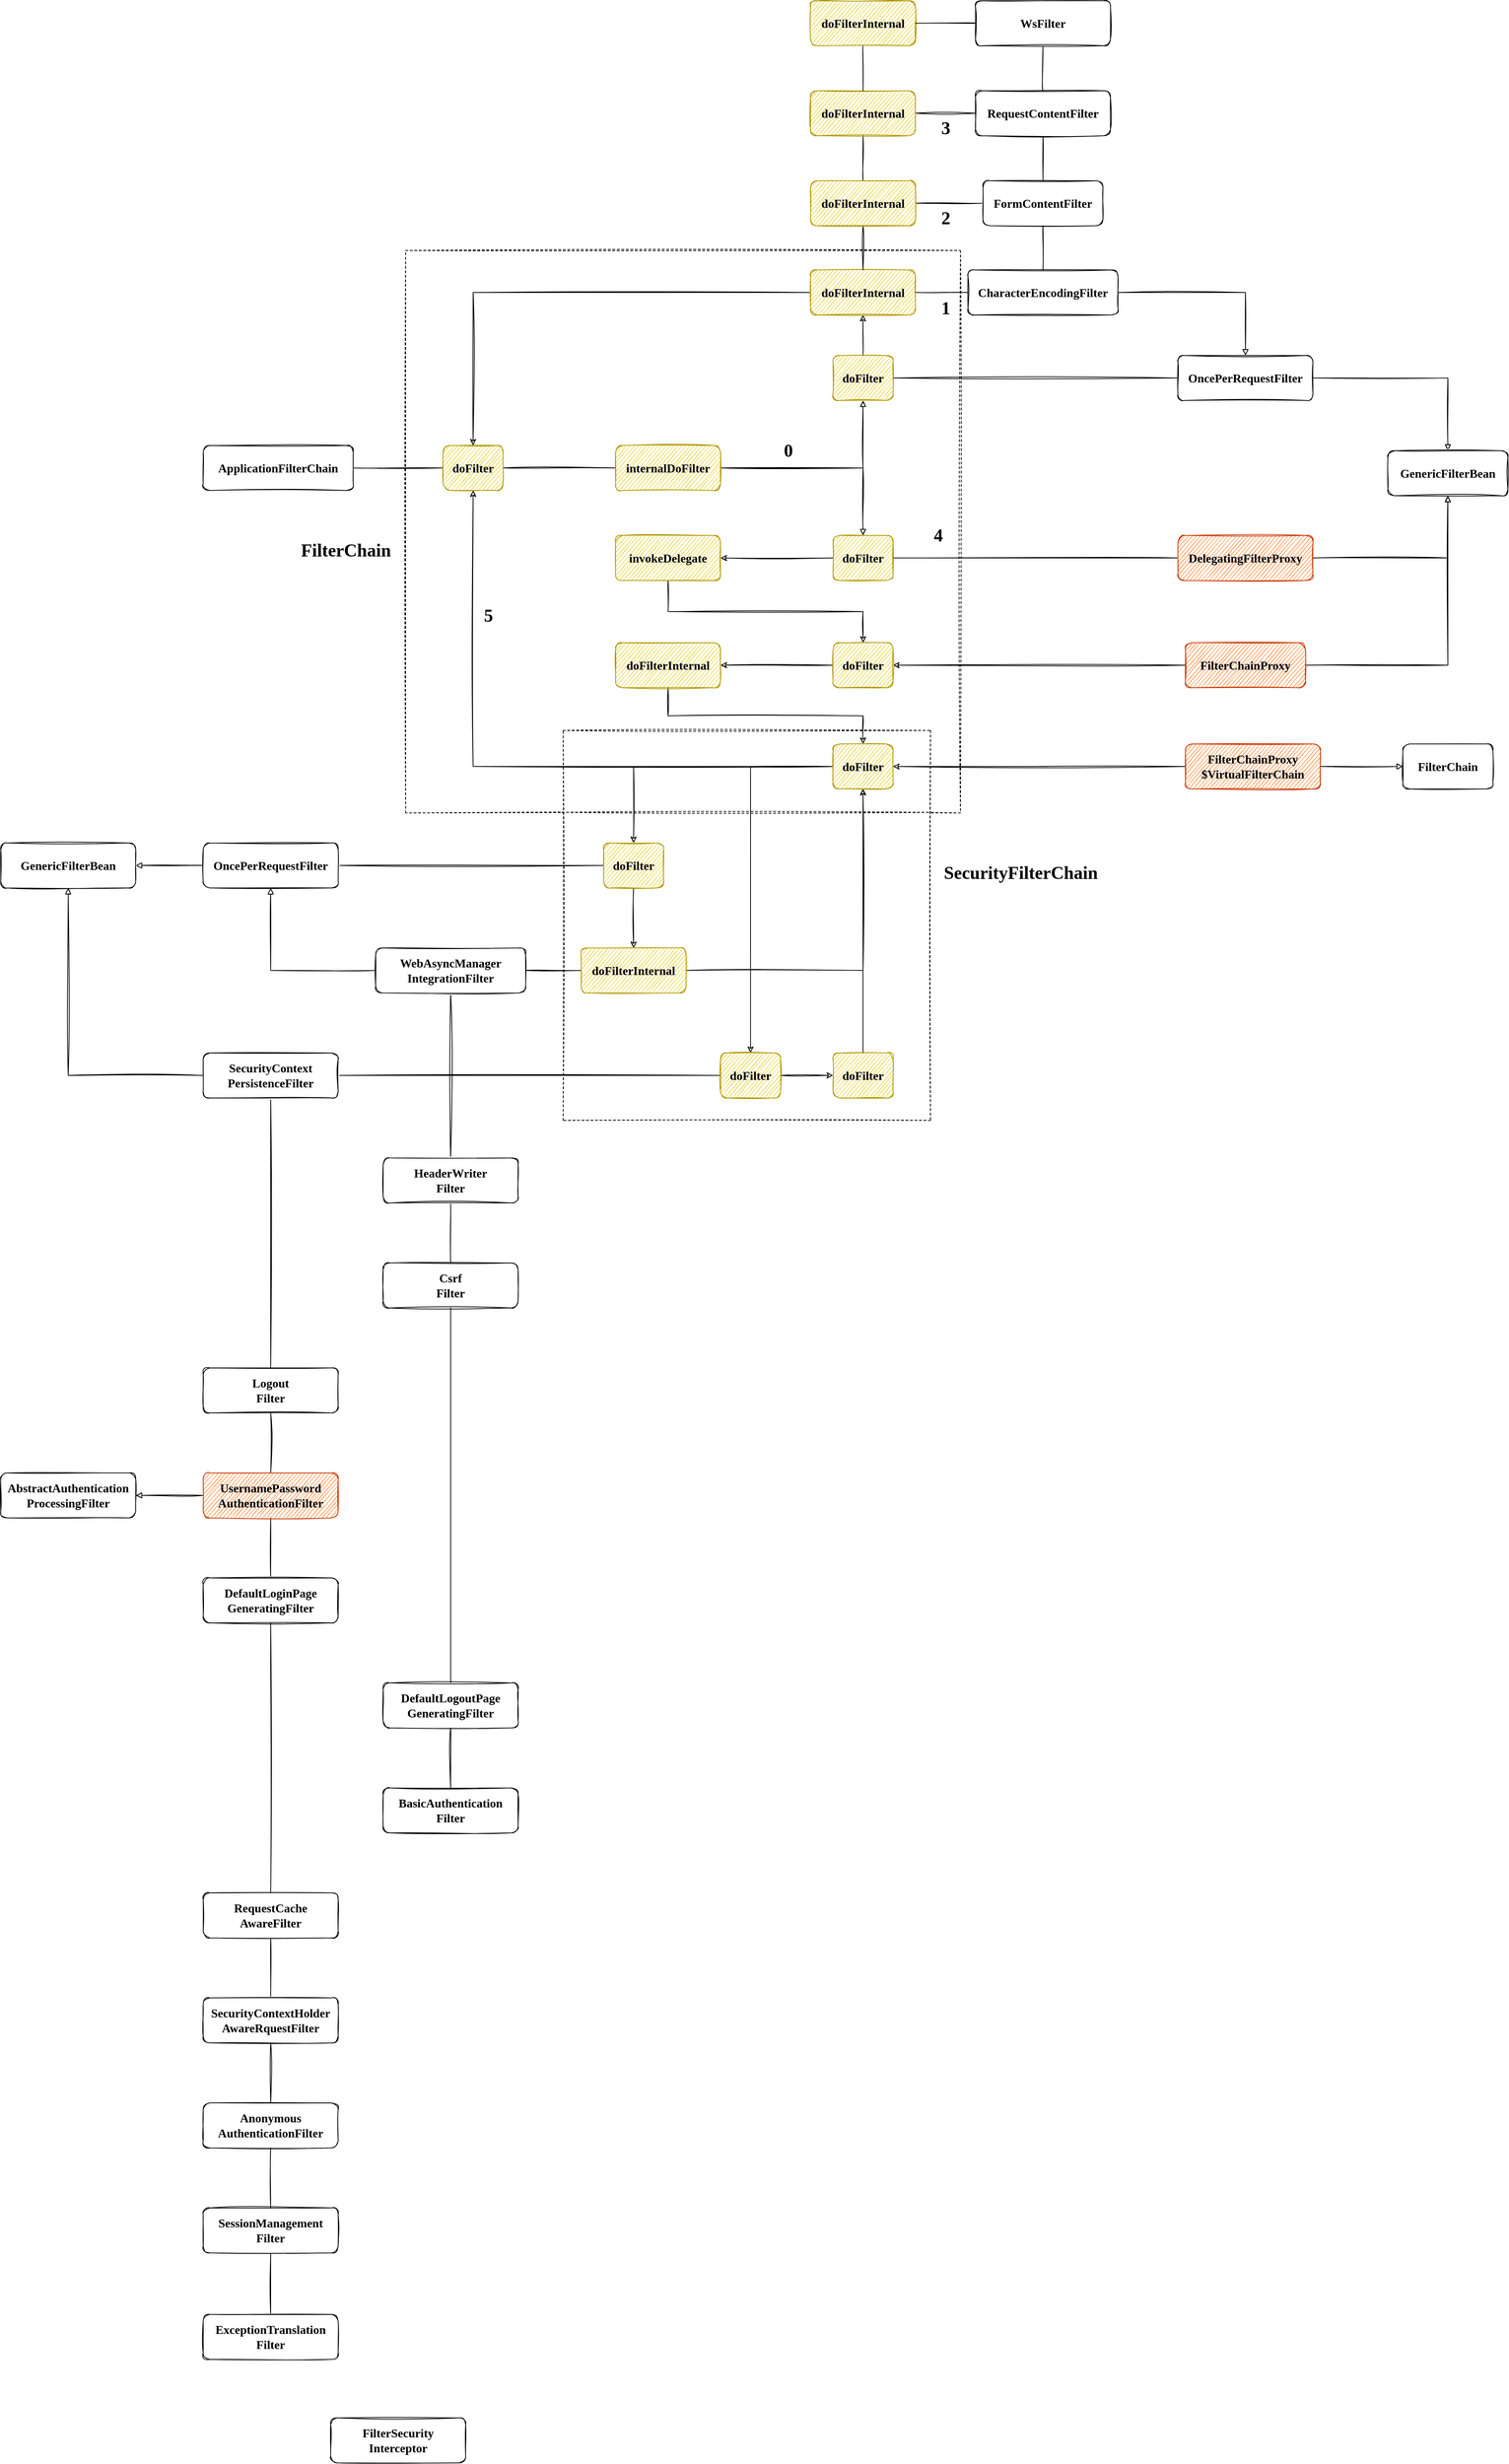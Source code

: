 <mxfile version="18.0.6" type="device"><diagram id="U1z3ZEMf98xYOZEzcV27" name="第 1 页"><mxGraphModel dx="1685" dy="434" grid="1" gridSize="10" guides="1" tooltips="1" connect="1" arrows="1" fold="1" page="1" pageScale="1" pageWidth="827" pageHeight="1169" math="0" shadow="0"><root><mxCell id="0"/><mxCell id="1" parent="0"/><mxCell id="iJ9RV3U83C4mX7ydVhSz-342" value="" style="group" parent="1" vertex="1" connectable="0"><mxGeometry x="100" y="393" width="740" height="1160" as="geometry"/></mxCell><mxCell id="iJ9RV3U83C4mX7ydVhSz-338" value="" style="rounded=0;whiteSpace=wrap;html=1;sketch=1;fontFamily=Comic Sans MS;fontSize=16;strokeColor=#000000;dashed=1;" parent="iJ9RV3U83C4mX7ydVhSz-342" vertex="1"><mxGeometry width="740" height="750" as="geometry"/></mxCell><mxCell id="iJ9RV3U83C4mX7ydVhSz-339" value="" style="rounded=0;whiteSpace=wrap;html=1;dashed=1;sketch=1;fontFamily=Comic Sans MS;fontSize=16;strokeColor=#000000;" parent="iJ9RV3U83C4mX7ydVhSz-342" vertex="1"><mxGeometry x="210" y="640" width="490" height="520" as="geometry"/></mxCell><mxCell id="iJ9RV3U83C4mX7ydVhSz-341" value="" style="endArrow=none;dashed=1;html=1;rounded=0;sketch=1;fontFamily=Comic Sans MS;fontSize=16;strokeColor=#000000;entryX=1.004;entryY=0.21;entryDx=0;entryDy=0;entryPerimeter=0;exitX=-0.003;exitY=0.21;exitDx=0;exitDy=0;exitPerimeter=0;" parent="iJ9RV3U83C4mX7ydVhSz-342" source="iJ9RV3U83C4mX7ydVhSz-339" target="iJ9RV3U83C4mX7ydVhSz-339" edge="1"><mxGeometry width="50" height="50" relative="1" as="geometry"><mxPoint x="240" y="767" as="sourcePoint"/><mxPoint x="290" y="717" as="targetPoint"/></mxGeometry></mxCell><mxCell id="iJ9RV3U83C4mX7ydVhSz-331" value="1" style="text;strokeColor=none;fillColor=none;html=1;fontSize=24;fontStyle=1;verticalAlign=middle;align=center;sketch=1;fontFamily=Comic Sans MS;" parent="iJ9RV3U83C4mX7ydVhSz-342" vertex="1"><mxGeometry x="700" y="57" width="40" height="40" as="geometry"/></mxCell><mxCell id="iJ9RV3U83C4mX7ydVhSz-336" value="0" style="text;strokeColor=none;fillColor=none;html=1;fontSize=24;fontStyle=1;verticalAlign=middle;align=center;sketch=1;fontFamily=Comic Sans MS;" parent="iJ9RV3U83C4mX7ydVhSz-342" vertex="1"><mxGeometry x="490" y="247" width="40" height="40" as="geometry"/></mxCell><mxCell id="iJ9RV3U83C4mX7ydVhSz-337" value="5" style="text;strokeColor=none;fillColor=none;html=1;fontSize=24;fontStyle=1;verticalAlign=middle;align=center;sketch=1;fontFamily=Comic Sans MS;" parent="iJ9RV3U83C4mX7ydVhSz-342" vertex="1"><mxGeometry x="90" y="467" width="40" height="40" as="geometry"/></mxCell><mxCell id="iJ9RV3U83C4mX7ydVhSz-218" style="edgeStyle=orthogonalEdgeStyle;rounded=0;sketch=1;orthogonalLoop=1;jettySize=auto;html=1;exitX=1;exitY=0.5;exitDx=0;exitDy=0;entryX=0;entryY=0.5;entryDx=0;entryDy=0;fontFamily=Comic Sans MS;fontSize=16;endArrow=none;endFill=0;strokeColor=#000000;" parent="1" source="iJ9RV3U83C4mX7ydVhSz-77" target="iJ9RV3U83C4mX7ydVhSz-79" edge="1"><mxGeometry relative="1" as="geometry"/></mxCell><mxCell id="iJ9RV3U83C4mX7ydVhSz-77" value="&lt;font style=&quot;font-size: 16px;&quot;&gt;ApplicationFilterChain&lt;/font&gt;" style="rounded=1;whiteSpace=wrap;html=1;sketch=1;fontStyle=1;fontFamily=Comic Sans MS;" parent="1" vertex="1"><mxGeometry x="-170" y="653" width="200" height="60" as="geometry"/></mxCell><mxCell id="iJ9RV3U83C4mX7ydVhSz-217" style="edgeStyle=orthogonalEdgeStyle;rounded=0;sketch=1;orthogonalLoop=1;jettySize=auto;html=1;exitX=1;exitY=0.5;exitDx=0;exitDy=0;entryX=0;entryY=0.5;entryDx=0;entryDy=0;fontFamily=Comic Sans MS;fontSize=16;endArrow=none;endFill=0;strokeColor=#000000;" parent="1" source="iJ9RV3U83C4mX7ydVhSz-79" target="iJ9RV3U83C4mX7ydVhSz-81" edge="1"><mxGeometry relative="1" as="geometry"/></mxCell><mxCell id="iJ9RV3U83C4mX7ydVhSz-79" value="doFilter" style="whiteSpace=wrap;html=1;rounded=1;sketch=1;fontStyle=1;fontSize=16;fillColor=#e3c800;strokeColor=#B09500;fontColor=#000000;fontFamily=Comic Sans MS;" parent="1" vertex="1"><mxGeometry x="150" y="653" width="80" height="60" as="geometry"/></mxCell><mxCell id="iJ9RV3U83C4mX7ydVhSz-180" style="edgeStyle=orthogonalEdgeStyle;rounded=0;sketch=1;orthogonalLoop=1;jettySize=auto;html=1;exitX=1;exitY=0.5;exitDx=0;exitDy=0;entryX=0.5;entryY=1;entryDx=0;entryDy=0;fontFamily=Comic Sans MS;fontSize=16;endArrow=block;endFill=0;strokeColor=#000000;" parent="1" source="iJ9RV3U83C4mX7ydVhSz-81" target="iJ9RV3U83C4mX7ydVhSz-85" edge="1"><mxGeometry relative="1" as="geometry"/></mxCell><mxCell id="iJ9RV3U83C4mX7ydVhSz-184" style="edgeStyle=orthogonalEdgeStyle;rounded=0;sketch=1;orthogonalLoop=1;jettySize=auto;html=1;exitX=1;exitY=0.5;exitDx=0;exitDy=0;entryX=0.5;entryY=0;entryDx=0;entryDy=0;fontFamily=Comic Sans MS;fontSize=16;endArrow=block;endFill=0;strokeColor=#000000;" parent="1" source="iJ9RV3U83C4mX7ydVhSz-81" target="iJ9RV3U83C4mX7ydVhSz-132" edge="1"><mxGeometry relative="1" as="geometry"/></mxCell><mxCell id="iJ9RV3U83C4mX7ydVhSz-81" value="internalDoFilter" style="whiteSpace=wrap;html=1;fontSize=16;rounded=1;sketch=1;fontStyle=1;fillColor=#e3c800;strokeColor=#B09500;fontColor=#000000;fontFamily=Comic Sans MS;" parent="1" vertex="1"><mxGeometry x="380" y="653" width="140" height="60" as="geometry"/></mxCell><mxCell id="iJ9RV3U83C4mX7ydVhSz-269" style="edgeStyle=orthogonalEdgeStyle;rounded=0;sketch=1;orthogonalLoop=1;jettySize=auto;html=1;exitX=1;exitY=0.5;exitDx=0;exitDy=0;entryX=0.5;entryY=0;entryDx=0;entryDy=0;fontFamily=Comic Sans MS;fontSize=16;endArrow=block;endFill=0;strokeColor=#000000;" parent="1" source="iJ9RV3U83C4mX7ydVhSz-83" target="iJ9RV3U83C4mX7ydVhSz-113" edge="1"><mxGeometry relative="1" as="geometry"/></mxCell><mxCell id="iJ9RV3U83C4mX7ydVhSz-83" value="OncePerRequestFilter" style="whiteSpace=wrap;html=1;fontSize=16;rounded=1;sketch=1;fontStyle=1;fontFamily=Comic Sans MS;" parent="1" vertex="1"><mxGeometry x="1130" y="533" width="180" height="60" as="geometry"/></mxCell><mxCell id="iJ9RV3U83C4mX7ydVhSz-160" style="edgeStyle=orthogonalEdgeStyle;rounded=0;sketch=1;orthogonalLoop=1;jettySize=auto;html=1;exitX=0.5;exitY=0;exitDx=0;exitDy=0;entryX=0.5;entryY=1;entryDx=0;entryDy=0;fontFamily=Comic Sans MS;fontSize=16;endArrow=classic;endFill=1;strokeColor=#000000;" parent="1" source="iJ9RV3U83C4mX7ydVhSz-85" target="iJ9RV3U83C4mX7ydVhSz-101" edge="1"><mxGeometry relative="1" as="geometry"/></mxCell><mxCell id="iJ9RV3U83C4mX7ydVhSz-185" style="edgeStyle=orthogonalEdgeStyle;rounded=0;sketch=1;orthogonalLoop=1;jettySize=auto;html=1;exitX=1;exitY=0.5;exitDx=0;exitDy=0;entryX=0;entryY=0.5;entryDx=0;entryDy=0;fontFamily=Comic Sans MS;fontSize=16;endArrow=none;endFill=0;strokeColor=#000000;" parent="1" source="iJ9RV3U83C4mX7ydVhSz-85" target="iJ9RV3U83C4mX7ydVhSz-83" edge="1"><mxGeometry relative="1" as="geometry"/></mxCell><mxCell id="iJ9RV3U83C4mX7ydVhSz-85" value="doFilter" style="whiteSpace=wrap;html=1;fontSize=16;rounded=1;sketch=1;fontStyle=1;fillColor=#e3c800;fontColor=#000000;strokeColor=#B09500;fontFamily=Comic Sans MS;" parent="1" vertex="1"><mxGeometry x="670" y="533" width="80" height="60" as="geometry"/></mxCell><mxCell id="iJ9RV3U83C4mX7ydVhSz-174" style="edgeStyle=orthogonalEdgeStyle;rounded=0;sketch=1;orthogonalLoop=1;jettySize=auto;html=1;exitX=1;exitY=0.5;exitDx=0;exitDy=0;entryX=0.5;entryY=0;entryDx=0;entryDy=0;fontFamily=Comic Sans MS;fontSize=16;endArrow=block;endFill=0;strokeColor=#000000;" parent="1" source="iJ9RV3U83C4mX7ydVhSz-88" target="iJ9RV3U83C4mX7ydVhSz-83" edge="1"><mxGeometry relative="1" as="geometry"/></mxCell><mxCell id="iJ9RV3U83C4mX7ydVhSz-215" style="edgeStyle=orthogonalEdgeStyle;rounded=0;sketch=1;orthogonalLoop=1;jettySize=auto;html=1;exitX=0;exitY=0.5;exitDx=0;exitDy=0;entryX=1;entryY=0.5;entryDx=0;entryDy=0;fontFamily=Comic Sans MS;fontSize=16;endArrow=none;endFill=0;strokeColor=#000000;" parent="1" source="iJ9RV3U83C4mX7ydVhSz-88" target="iJ9RV3U83C4mX7ydVhSz-101" edge="1"><mxGeometry relative="1" as="geometry"/></mxCell><mxCell id="iJ9RV3U83C4mX7ydVhSz-88" value="CharacterEncodingFilter" style="whiteSpace=wrap;html=1;fontSize=16;rounded=1;sketch=1;fontStyle=1;fontFamily=Comic Sans MS;" parent="1" vertex="1"><mxGeometry x="850" y="419" width="200" height="60" as="geometry"/></mxCell><mxCell id="iJ9RV3U83C4mX7ydVhSz-213" style="edgeStyle=orthogonalEdgeStyle;rounded=0;sketch=1;orthogonalLoop=1;jettySize=auto;html=1;exitX=0;exitY=0.5;exitDx=0;exitDy=0;entryX=1;entryY=0.5;entryDx=0;entryDy=0;fontFamily=Comic Sans MS;fontSize=16;endArrow=none;endFill=0;strokeColor=#000000;" parent="1" source="iJ9RV3U83C4mX7ydVhSz-91" target="iJ9RV3U83C4mX7ydVhSz-130" edge="1"><mxGeometry relative="1" as="geometry"/></mxCell><mxCell id="iJ9RV3U83C4mX7ydVhSz-274" style="edgeStyle=orthogonalEdgeStyle;rounded=0;sketch=1;orthogonalLoop=1;jettySize=auto;html=1;exitX=0.5;exitY=1;exitDx=0;exitDy=0;entryX=0.5;entryY=0;entryDx=0;entryDy=0;fontFamily=Comic Sans MS;fontSize=16;endArrow=none;endFill=0;strokeColor=#000000;" parent="1" source="iJ9RV3U83C4mX7ydVhSz-91" target="iJ9RV3U83C4mX7ydVhSz-88" edge="1"><mxGeometry relative="1" as="geometry"/></mxCell><mxCell id="iJ9RV3U83C4mX7ydVhSz-91" value="FormContentFilter" style="whiteSpace=wrap;html=1;fontSize=16;rounded=1;sketch=1;fontStyle=1;fontFamily=Comic Sans MS;" parent="1" vertex="1"><mxGeometry x="870" y="300" width="160" height="60" as="geometry"/></mxCell><mxCell id="iJ9RV3U83C4mX7ydVhSz-214" style="edgeStyle=orthogonalEdgeStyle;rounded=0;sketch=1;orthogonalLoop=1;jettySize=auto;html=1;exitX=0;exitY=0.5;exitDx=0;exitDy=0;entryX=1;entryY=0.5;entryDx=0;entryDy=0;fontFamily=Comic Sans MS;fontSize=16;endArrow=none;endFill=0;strokeColor=#000000;" parent="1" source="iJ9RV3U83C4mX7ydVhSz-94" target="iJ9RV3U83C4mX7ydVhSz-131" edge="1"><mxGeometry relative="1" as="geometry"/></mxCell><mxCell id="iJ9RV3U83C4mX7ydVhSz-273" style="edgeStyle=orthogonalEdgeStyle;rounded=0;sketch=1;orthogonalLoop=1;jettySize=auto;html=1;exitX=0.5;exitY=1;exitDx=0;exitDy=0;entryX=0.5;entryY=0;entryDx=0;entryDy=0;fontFamily=Comic Sans MS;fontSize=16;endArrow=none;endFill=0;strokeColor=#000000;" parent="1" source="iJ9RV3U83C4mX7ydVhSz-94" target="iJ9RV3U83C4mX7ydVhSz-91" edge="1"><mxGeometry relative="1" as="geometry"/></mxCell><mxCell id="PHgvVH_9ce7gftFuwl6m-5" style="edgeStyle=none;curved=1;rounded=0;sketch=1;orthogonalLoop=1;jettySize=auto;html=1;exitX=0.5;exitY=0;exitDx=0;exitDy=0;entryX=0.5;entryY=1;entryDx=0;entryDy=0;endArrow=none;endFill=0;startSize=14;endSize=14;sourcePerimeterSpacing=8;targetPerimeterSpacing=8;" edge="1" parent="1" source="iJ9RV3U83C4mX7ydVhSz-94" target="PHgvVH_9ce7gftFuwl6m-2"><mxGeometry relative="1" as="geometry"/></mxCell><mxCell id="iJ9RV3U83C4mX7ydVhSz-94" value="RequestContentFilter" style="whiteSpace=wrap;html=1;fontSize=16;rounded=1;sketch=1;fontStyle=1;fontFamily=Comic Sans MS;" parent="1" vertex="1"><mxGeometry x="860" y="180" width="180" height="60" as="geometry"/></mxCell><mxCell id="iJ9RV3U83C4mX7ydVhSz-139" style="edgeStyle=orthogonalEdgeStyle;rounded=0;sketch=1;orthogonalLoop=1;jettySize=auto;html=1;exitX=0;exitY=0.5;exitDx=0;exitDy=0;entryX=1;entryY=0.5;entryDx=0;entryDy=0;fontFamily=Comic Sans MS;fontSize=16;endArrow=none;endFill=0;strokeColor=#000000;" parent="1" source="iJ9RV3U83C4mX7ydVhSz-98" target="iJ9RV3U83C4mX7ydVhSz-132" edge="1"><mxGeometry relative="1" as="geometry"/></mxCell><mxCell id="iJ9RV3U83C4mX7ydVhSz-167" style="edgeStyle=orthogonalEdgeStyle;rounded=0;sketch=1;orthogonalLoop=1;jettySize=auto;html=1;exitX=1;exitY=0.5;exitDx=0;exitDy=0;entryX=0.5;entryY=1;entryDx=0;entryDy=0;fontFamily=Comic Sans MS;fontSize=16;endArrow=block;endFill=0;strokeColor=#000000;" parent="1" source="iJ9RV3U83C4mX7ydVhSz-98" target="iJ9RV3U83C4mX7ydVhSz-113" edge="1"><mxGeometry relative="1" as="geometry"/></mxCell><mxCell id="iJ9RV3U83C4mX7ydVhSz-98" value="DelegatingFilterProxy" style="whiteSpace=wrap;html=1;fontSize=16;rounded=1;sketch=1;fontStyle=1;fontFamily=Comic Sans MS;fillColor=#fa6800;fontColor=#000000;strokeColor=#C73500;" parent="1" vertex="1"><mxGeometry x="1130" y="773" width="180" height="60" as="geometry"/></mxCell><mxCell id="iJ9RV3U83C4mX7ydVhSz-161" style="edgeStyle=orthogonalEdgeStyle;rounded=0;sketch=1;orthogonalLoop=1;jettySize=auto;html=1;exitX=0;exitY=0.5;exitDx=0;exitDy=0;entryX=0.5;entryY=0;entryDx=0;entryDy=0;fontFamily=Comic Sans MS;fontSize=16;endArrow=classic;endFill=1;strokeColor=#000000;" parent="1" source="iJ9RV3U83C4mX7ydVhSz-101" target="iJ9RV3U83C4mX7ydVhSz-79" edge="1"><mxGeometry relative="1" as="geometry"/></mxCell><mxCell id="iJ9RV3U83C4mX7ydVhSz-101" value="doFilterInternal" style="whiteSpace=wrap;html=1;rounded=1;sketch=1;fontStyle=1;fontSize=16;fillColor=#e3c800;strokeColor=#B09500;fontColor=#000000;fontFamily=Comic Sans MS;" parent="1" vertex="1"><mxGeometry x="640" y="419" width="140" height="60" as="geometry"/></mxCell><mxCell id="iJ9RV3U83C4mX7ydVhSz-151" style="edgeStyle=orthogonalEdgeStyle;rounded=0;sketch=1;orthogonalLoop=1;jettySize=auto;html=1;exitX=0.5;exitY=1;exitDx=0;exitDy=0;entryX=0.5;entryY=0;entryDx=0;entryDy=0;fontFamily=Comic Sans MS;fontSize=16;endArrow=classic;endFill=1;strokeColor=#000000;" parent="1" source="iJ9RV3U83C4mX7ydVhSz-112" target="iJ9RV3U83C4mX7ydVhSz-118" edge="1"><mxGeometry relative="1" as="geometry"/></mxCell><mxCell id="iJ9RV3U83C4mX7ydVhSz-112" value="invokeDelegate" style="whiteSpace=wrap;html=1;fontSize=16;fillColor=#e3c800;strokeColor=#B09500;fontColor=#000000;rounded=1;sketch=1;fontStyle=1;fontFamily=Comic Sans MS;" parent="1" vertex="1"><mxGeometry x="380" y="773" width="140" height="60" as="geometry"/></mxCell><mxCell id="iJ9RV3U83C4mX7ydVhSz-113" value="GenericFilterBean" style="whiteSpace=wrap;html=1;fontSize=16;rounded=1;sketch=1;fontStyle=1;fontFamily=Comic Sans MS;" parent="1" vertex="1"><mxGeometry x="1410" y="660" width="160" height="60" as="geometry"/></mxCell><mxCell id="iJ9RV3U83C4mX7ydVhSz-114" style="edgeStyle=orthogonalEdgeStyle;rounded=0;sketch=1;orthogonalLoop=1;jettySize=auto;html=1;exitX=0;exitY=0.5;exitDx=0;exitDy=0;entryX=1;entryY=0.5;entryDx=0;entryDy=0;fontFamily=Comic Sans MS;fontSize=16;endArrow=classic;endFill=1;strokeColor=#000000;" parent="1" source="iJ9RV3U83C4mX7ydVhSz-116" target="iJ9RV3U83C4mX7ydVhSz-118" edge="1"><mxGeometry relative="1" as="geometry"/></mxCell><mxCell id="iJ9RV3U83C4mX7ydVhSz-175" style="edgeStyle=orthogonalEdgeStyle;rounded=0;sketch=1;orthogonalLoop=1;jettySize=auto;html=1;exitX=1;exitY=0.5;exitDx=0;exitDy=0;entryX=0.5;entryY=1;entryDx=0;entryDy=0;fontFamily=Comic Sans MS;fontSize=16;endArrow=block;endFill=0;strokeColor=#000000;" parent="1" source="iJ9RV3U83C4mX7ydVhSz-116" target="iJ9RV3U83C4mX7ydVhSz-113" edge="1"><mxGeometry relative="1" as="geometry"/></mxCell><mxCell id="iJ9RV3U83C4mX7ydVhSz-116" value="FilterChainProxy" style="whiteSpace=wrap;html=1;fontSize=16;rounded=1;sketch=1;fontStyle=1;fontFamily=Comic Sans MS;fillColor=#fa6800;fontColor=#000000;strokeColor=#C73500;" parent="1" vertex="1"><mxGeometry x="1140" y="916" width="160" height="60" as="geometry"/></mxCell><mxCell id="iJ9RV3U83C4mX7ydVhSz-152" style="edgeStyle=orthogonalEdgeStyle;rounded=0;sketch=1;orthogonalLoop=1;jettySize=auto;html=1;exitX=0;exitY=0.5;exitDx=0;exitDy=0;entryX=1;entryY=0.5;entryDx=0;entryDy=0;fontFamily=Comic Sans MS;fontSize=16;endArrow=classic;endFill=1;strokeColor=#000000;" parent="1" source="iJ9RV3U83C4mX7ydVhSz-118" target="iJ9RV3U83C4mX7ydVhSz-120" edge="1"><mxGeometry relative="1" as="geometry"/></mxCell><mxCell id="iJ9RV3U83C4mX7ydVhSz-118" value="doFilter" style="whiteSpace=wrap;html=1;rounded=1;sketch=1;fontStyle=1;fontSize=16;fillColor=#e3c800;strokeColor=#B09500;fontColor=#000000;fontFamily=Comic Sans MS;" parent="1" vertex="1"><mxGeometry x="670" y="916" width="80" height="60" as="geometry"/></mxCell><mxCell id="iJ9RV3U83C4mX7ydVhSz-154" style="edgeStyle=orthogonalEdgeStyle;rounded=0;sketch=1;orthogonalLoop=1;jettySize=auto;html=1;exitX=0.5;exitY=1;exitDx=0;exitDy=0;entryX=0.5;entryY=0;entryDx=0;entryDy=0;fontFamily=Comic Sans MS;fontSize=16;endArrow=classic;endFill=1;strokeColor=#000000;" parent="1" source="iJ9RV3U83C4mX7ydVhSz-120" target="iJ9RV3U83C4mX7ydVhSz-125" edge="1"><mxGeometry relative="1" as="geometry"/></mxCell><mxCell id="iJ9RV3U83C4mX7ydVhSz-120" value="doFilterInternal" style="whiteSpace=wrap;html=1;rounded=1;sketch=1;fontStyle=1;fontSize=16;fillColor=#e3c800;strokeColor=#B09500;fontColor=#000000;fontFamily=Comic Sans MS;" parent="1" vertex="1"><mxGeometry x="380" y="916" width="140" height="60" as="geometry"/></mxCell><mxCell id="iJ9RV3U83C4mX7ydVhSz-122" style="edgeStyle=orthogonalEdgeStyle;rounded=0;sketch=1;orthogonalLoop=1;jettySize=auto;html=1;exitX=0;exitY=0.5;exitDx=0;exitDy=0;entryX=1;entryY=0.5;entryDx=0;entryDy=0;fontFamily=Comic Sans MS;fontSize=16;endArrow=classic;endFill=1;strokeColor=#000000;" parent="1" source="iJ9RV3U83C4mX7ydVhSz-123" target="iJ9RV3U83C4mX7ydVhSz-125" edge="1"><mxGeometry relative="1" as="geometry"/></mxCell><mxCell id="iJ9RV3U83C4mX7ydVhSz-168" style="edgeStyle=orthogonalEdgeStyle;rounded=0;sketch=1;orthogonalLoop=1;jettySize=auto;html=1;exitX=1;exitY=0.5;exitDx=0;exitDy=0;fontFamily=Comic Sans MS;fontSize=16;endArrow=block;endFill=0;strokeColor=#000000;" parent="1" source="iJ9RV3U83C4mX7ydVhSz-123" target="iJ9RV3U83C4mX7ydVhSz-124" edge="1"><mxGeometry relative="1" as="geometry"/></mxCell><mxCell id="iJ9RV3U83C4mX7ydVhSz-123" value="FilterChainProxy&lt;br&gt;$VirtualFilterChain" style="whiteSpace=wrap;html=1;fontSize=16;rounded=1;sketch=1;fontStyle=1;fontFamily=Comic Sans MS;fillColor=#fa6800;fontColor=#000000;strokeColor=#C73500;" parent="1" vertex="1"><mxGeometry x="1140" y="1051" width="180" height="60" as="geometry"/></mxCell><mxCell id="iJ9RV3U83C4mX7ydVhSz-124" value="FilterChain" style="whiteSpace=wrap;html=1;fontSize=16;rounded=1;sketch=1;fontStyle=1;fontFamily=Comic Sans MS;" parent="1" vertex="1"><mxGeometry x="1430" y="1051" width="120" height="60" as="geometry"/></mxCell><mxCell id="iJ9RV3U83C4mX7ydVhSz-195" style="edgeStyle=orthogonalEdgeStyle;rounded=0;sketch=1;orthogonalLoop=1;jettySize=auto;html=1;exitX=0;exitY=0.5;exitDx=0;exitDy=0;entryX=0.5;entryY=0;entryDx=0;entryDy=0;fontFamily=Comic Sans MS;fontSize=16;endArrow=classic;endFill=1;strokeColor=#000000;" parent="1" source="iJ9RV3U83C4mX7ydVhSz-125" target="iJ9RV3U83C4mX7ydVhSz-187" edge="1"><mxGeometry relative="1" as="geometry"/></mxCell><mxCell id="iJ9RV3U83C4mX7ydVhSz-204" style="edgeStyle=orthogonalEdgeStyle;rounded=0;sketch=1;orthogonalLoop=1;jettySize=auto;html=1;exitX=0;exitY=0.5;exitDx=0;exitDy=0;entryX=0.5;entryY=0;entryDx=0;entryDy=0;fontFamily=Comic Sans MS;fontSize=16;endArrow=classic;endFill=1;strokeColor=#000000;" parent="1" source="iJ9RV3U83C4mX7ydVhSz-125" target="iJ9RV3U83C4mX7ydVhSz-199" edge="1"><mxGeometry relative="1" as="geometry"/></mxCell><mxCell id="iJ9RV3U83C4mX7ydVhSz-335" style="edgeStyle=orthogonalEdgeStyle;rounded=0;sketch=1;orthogonalLoop=1;jettySize=auto;html=1;exitX=0;exitY=0.5;exitDx=0;exitDy=0;entryX=0.5;entryY=1;entryDx=0;entryDy=0;fontFamily=Comic Sans MS;fontSize=16;endArrow=classic;endFill=1;strokeColor=#000000;" parent="1" source="iJ9RV3U83C4mX7ydVhSz-125" target="iJ9RV3U83C4mX7ydVhSz-79" edge="1"><mxGeometry relative="1" as="geometry"/></mxCell><mxCell id="iJ9RV3U83C4mX7ydVhSz-125" value="doFilter" style="whiteSpace=wrap;html=1;rounded=1;sketch=1;fontStyle=1;fontSize=16;fillColor=#e3c800;strokeColor=#B09500;fontColor=#000000;fontFamily=Comic Sans MS;" parent="1" vertex="1"><mxGeometry x="670" y="1051" width="80" height="60" as="geometry"/></mxCell><mxCell id="iJ9RV3U83C4mX7ydVhSz-166" style="edgeStyle=orthogonalEdgeStyle;rounded=0;sketch=1;orthogonalLoop=1;jettySize=auto;html=1;exitX=0.5;exitY=0;exitDx=0;exitDy=0;entryX=0.5;entryY=1;entryDx=0;entryDy=0;fontFamily=Comic Sans MS;fontSize=16;endArrow=none;endFill=0;strokeColor=#000000;" parent="1" source="iJ9RV3U83C4mX7ydVhSz-130" target="iJ9RV3U83C4mX7ydVhSz-131" edge="1"><mxGeometry relative="1" as="geometry"/></mxCell><mxCell id="iJ9RV3U83C4mX7ydVhSz-212" style="edgeStyle=orthogonalEdgeStyle;rounded=0;sketch=1;orthogonalLoop=1;jettySize=auto;html=1;exitX=0.5;exitY=1;exitDx=0;exitDy=0;entryX=0.5;entryY=0;entryDx=0;entryDy=0;fontFamily=Comic Sans MS;fontSize=16;endArrow=none;endFill=0;strokeColor=#000000;" parent="1" source="iJ9RV3U83C4mX7ydVhSz-130" target="iJ9RV3U83C4mX7ydVhSz-101" edge="1"><mxGeometry relative="1" as="geometry"/></mxCell><mxCell id="iJ9RV3U83C4mX7ydVhSz-130" value="doFilterInternal" style="whiteSpace=wrap;html=1;rounded=1;sketch=1;fontStyle=1;fontSize=16;fillColor=#e3c800;strokeColor=#B09500;fontColor=#000000;fontFamily=Comic Sans MS;" parent="1" vertex="1"><mxGeometry x="640" y="300" width="140" height="60" as="geometry"/></mxCell><mxCell id="iJ9RV3U83C4mX7ydVhSz-131" value="doFilterInternal" style="whiteSpace=wrap;html=1;rounded=1;sketch=1;fontStyle=1;fontSize=16;fillColor=#e3c800;strokeColor=#B09500;fontColor=#000000;fontFamily=Comic Sans MS;" parent="1" vertex="1"><mxGeometry x="640" y="180" width="140" height="60" as="geometry"/></mxCell><mxCell id="iJ9RV3U83C4mX7ydVhSz-219" style="edgeStyle=orthogonalEdgeStyle;rounded=0;sketch=1;orthogonalLoop=1;jettySize=auto;html=1;exitX=0;exitY=0.5;exitDx=0;exitDy=0;entryX=1;entryY=0.5;entryDx=0;entryDy=0;fontFamily=Comic Sans MS;fontSize=16;endArrow=classic;endFill=1;strokeColor=#000000;" parent="1" source="iJ9RV3U83C4mX7ydVhSz-132" target="iJ9RV3U83C4mX7ydVhSz-112" edge="1"><mxGeometry relative="1" as="geometry"/></mxCell><mxCell id="iJ9RV3U83C4mX7ydVhSz-132" value="doFilter" style="whiteSpace=wrap;html=1;rounded=1;sketch=1;fontStyle=1;fontSize=16;fillColor=#e3c800;strokeColor=#B09500;fontColor=#000000;fontFamily=Comic Sans MS;" parent="1" vertex="1"><mxGeometry x="670" y="773" width="80" height="60" as="geometry"/></mxCell><mxCell id="iJ9RV3U83C4mX7ydVhSz-235" style="edgeStyle=orthogonalEdgeStyle;rounded=0;sketch=1;orthogonalLoop=1;jettySize=auto;html=1;exitX=1;exitY=0.5;exitDx=0;exitDy=0;entryX=0;entryY=0.5;entryDx=0;entryDy=0;fontFamily=Comic Sans MS;fontSize=16;endArrow=none;endFill=0;strokeColor=#000000;" parent="1" source="iJ9RV3U83C4mX7ydVhSz-186" target="iJ9RV3U83C4mX7ydVhSz-187" edge="1"><mxGeometry relative="1" as="geometry"/></mxCell><mxCell id="iJ9RV3U83C4mX7ydVhSz-271" style="edgeStyle=orthogonalEdgeStyle;rounded=0;sketch=1;orthogonalLoop=1;jettySize=auto;html=1;exitX=0;exitY=0.5;exitDx=0;exitDy=0;fontFamily=Comic Sans MS;fontSize=16;endArrow=block;endFill=0;strokeColor=#000000;" parent="1" source="iJ9RV3U83C4mX7ydVhSz-186" target="iJ9RV3U83C4mX7ydVhSz-270" edge="1"><mxGeometry relative="1" as="geometry"/></mxCell><mxCell id="iJ9RV3U83C4mX7ydVhSz-186" value="OncePerRequestFilter" style="whiteSpace=wrap;html=1;fontSize=16;rounded=1;sketch=1;fontStyle=1;fontFamily=Comic Sans MS;" parent="1" vertex="1"><mxGeometry x="-170" y="1183" width="180" height="60" as="geometry"/></mxCell><mxCell id="iJ9RV3U83C4mX7ydVhSz-193" style="edgeStyle=orthogonalEdgeStyle;rounded=0;sketch=1;orthogonalLoop=1;jettySize=auto;html=1;exitX=0.5;exitY=1;exitDx=0;exitDy=0;entryX=0.5;entryY=0;entryDx=0;entryDy=0;fontFamily=Comic Sans MS;fontSize=16;endArrow=classic;endFill=1;strokeColor=#000000;" parent="1" source="iJ9RV3U83C4mX7ydVhSz-187" target="iJ9RV3U83C4mX7ydVhSz-192" edge="1"><mxGeometry relative="1" as="geometry"/></mxCell><mxCell id="iJ9RV3U83C4mX7ydVhSz-187" value="doFilter" style="whiteSpace=wrap;html=1;fontSize=16;rounded=1;sketch=1;fontStyle=1;fillColor=#e3c800;fontColor=#000000;strokeColor=#B09500;fontFamily=Comic Sans MS;" parent="1" vertex="1"><mxGeometry x="364" y="1183" width="80" height="60" as="geometry"/></mxCell><mxCell id="iJ9RV3U83C4mX7ydVhSz-236" style="edgeStyle=orthogonalEdgeStyle;rounded=0;sketch=1;orthogonalLoop=1;jettySize=auto;html=1;exitX=1;exitY=0.5;exitDx=0;exitDy=0;fontFamily=Comic Sans MS;fontSize=16;endArrow=none;endFill=0;strokeColor=#000000;" parent="1" source="iJ9RV3U83C4mX7ydVhSz-191" target="iJ9RV3U83C4mX7ydVhSz-192" edge="1"><mxGeometry relative="1" as="geometry"/></mxCell><mxCell id="iJ9RV3U83C4mX7ydVhSz-272" style="edgeStyle=orthogonalEdgeStyle;rounded=0;sketch=1;orthogonalLoop=1;jettySize=auto;html=1;exitX=0;exitY=0.5;exitDx=0;exitDy=0;entryX=0.5;entryY=1;entryDx=0;entryDy=0;fontFamily=Comic Sans MS;fontSize=16;endArrow=block;endFill=0;strokeColor=#000000;" parent="1" source="iJ9RV3U83C4mX7ydVhSz-191" target="iJ9RV3U83C4mX7ydVhSz-186" edge="1"><mxGeometry relative="1" as="geometry"/></mxCell><mxCell id="iJ9RV3U83C4mX7ydVhSz-279" style="edgeStyle=orthogonalEdgeStyle;rounded=0;sketch=1;orthogonalLoop=1;jettySize=auto;html=1;exitX=0.5;exitY=1;exitDx=0;exitDy=0;entryX=0.5;entryY=0;entryDx=0;entryDy=0;fontFamily=Comic Sans MS;fontSize=16;endArrow=none;endFill=0;strokeColor=#000000;" parent="1" source="iJ9RV3U83C4mX7ydVhSz-191" target="iJ9RV3U83C4mX7ydVhSz-209" edge="1"><mxGeometry relative="1" as="geometry"/></mxCell><mxCell id="iJ9RV3U83C4mX7ydVhSz-191" value="WebAsyncManager&lt;br&gt;IntegrationFilter" style="whiteSpace=wrap;html=1;fontSize=16;rounded=1;sketch=1;fontStyle=1;fontFamily=Comic Sans MS;" parent="1" vertex="1"><mxGeometry x="60" y="1323" width="200" height="60" as="geometry"/></mxCell><mxCell id="iJ9RV3U83C4mX7ydVhSz-197" style="edgeStyle=orthogonalEdgeStyle;rounded=0;sketch=1;orthogonalLoop=1;jettySize=auto;html=1;exitX=1;exitY=0.5;exitDx=0;exitDy=0;entryX=0.5;entryY=1;entryDx=0;entryDy=0;fontFamily=Comic Sans MS;fontSize=16;endArrow=classic;endFill=1;strokeColor=#000000;" parent="1" source="iJ9RV3U83C4mX7ydVhSz-192" target="iJ9RV3U83C4mX7ydVhSz-125" edge="1"><mxGeometry relative="1" as="geometry"/></mxCell><mxCell id="iJ9RV3U83C4mX7ydVhSz-192" value="doFilterInternal" style="whiteSpace=wrap;html=1;rounded=1;sketch=1;fontStyle=1;fontSize=16;fillColor=#e3c800;strokeColor=#B09500;fontColor=#000000;fontFamily=Comic Sans MS;" parent="1" vertex="1"><mxGeometry x="334" y="1323" width="140" height="60" as="geometry"/></mxCell><mxCell id="iJ9RV3U83C4mX7ydVhSz-237" style="edgeStyle=orthogonalEdgeStyle;rounded=0;sketch=1;orthogonalLoop=1;jettySize=auto;html=1;exitX=1;exitY=0.5;exitDx=0;exitDy=0;entryX=0;entryY=0.5;entryDx=0;entryDy=0;fontFamily=Comic Sans MS;fontSize=16;endArrow=none;endFill=0;strokeColor=#000000;" parent="1" source="iJ9RV3U83C4mX7ydVhSz-198" target="iJ9RV3U83C4mX7ydVhSz-199" edge="1"><mxGeometry relative="1" as="geometry"/></mxCell><mxCell id="iJ9RV3U83C4mX7ydVhSz-278" style="edgeStyle=orthogonalEdgeStyle;rounded=0;sketch=1;orthogonalLoop=1;jettySize=auto;html=1;exitX=0;exitY=0.5;exitDx=0;exitDy=0;entryX=0.5;entryY=1;entryDx=0;entryDy=0;fontFamily=Comic Sans MS;fontSize=16;endArrow=block;endFill=0;strokeColor=#000000;" parent="1" source="iJ9RV3U83C4mX7ydVhSz-198" target="iJ9RV3U83C4mX7ydVhSz-270" edge="1"><mxGeometry relative="1" as="geometry"/></mxCell><mxCell id="iJ9RV3U83C4mX7ydVhSz-281" style="edgeStyle=orthogonalEdgeStyle;rounded=0;sketch=1;orthogonalLoop=1;jettySize=auto;html=1;exitX=0.5;exitY=1;exitDx=0;exitDy=0;entryX=0.5;entryY=0;entryDx=0;entryDy=0;fontFamily=Comic Sans MS;fontSize=16;endArrow=none;endFill=0;strokeColor=#000000;" parent="1" source="iJ9RV3U83C4mX7ydVhSz-198" target="iJ9RV3U83C4mX7ydVhSz-223" edge="1"><mxGeometry relative="1" as="geometry"/></mxCell><mxCell id="iJ9RV3U83C4mX7ydVhSz-198" value="SecurityContext&lt;br&gt;PersistenceFilter" style="whiteSpace=wrap;html=1;fontSize=16;rounded=1;sketch=1;fontStyle=1;fontFamily=Comic Sans MS;" parent="1" vertex="1"><mxGeometry x="-170" y="1463" width="180" height="60" as="geometry"/></mxCell><mxCell id="iJ9RV3U83C4mX7ydVhSz-205" style="edgeStyle=orthogonalEdgeStyle;rounded=0;sketch=1;orthogonalLoop=1;jettySize=auto;html=1;exitX=1;exitY=0.5;exitDx=0;exitDy=0;entryX=0;entryY=0.5;entryDx=0;entryDy=0;fontFamily=Comic Sans MS;fontSize=16;endArrow=classic;endFill=1;strokeColor=#000000;" parent="1" source="iJ9RV3U83C4mX7ydVhSz-199" target="iJ9RV3U83C4mX7ydVhSz-200" edge="1"><mxGeometry relative="1" as="geometry"/></mxCell><mxCell id="iJ9RV3U83C4mX7ydVhSz-199" value="doFilter" style="whiteSpace=wrap;html=1;fontSize=16;rounded=1;sketch=1;fontStyle=1;fillColor=#e3c800;fontColor=#000000;strokeColor=#B09500;fontFamily=Comic Sans MS;" parent="1" vertex="1"><mxGeometry x="520" y="1463" width="80" height="60" as="geometry"/></mxCell><mxCell id="iJ9RV3U83C4mX7ydVhSz-208" style="edgeStyle=orthogonalEdgeStyle;rounded=0;sketch=1;orthogonalLoop=1;jettySize=auto;html=1;exitX=0.5;exitY=0;exitDx=0;exitDy=0;entryX=0.5;entryY=1;entryDx=0;entryDy=0;fontFamily=Comic Sans MS;fontSize=16;endArrow=classic;endFill=1;strokeColor=#000000;" parent="1" source="iJ9RV3U83C4mX7ydVhSz-200" target="iJ9RV3U83C4mX7ydVhSz-125" edge="1"><mxGeometry relative="1" as="geometry"/></mxCell><mxCell id="iJ9RV3U83C4mX7ydVhSz-200" value="doFilter" style="whiteSpace=wrap;html=1;fontSize=16;rounded=1;sketch=1;fontStyle=1;fillColor=#e3c800;fontColor=#000000;strokeColor=#B09500;fontFamily=Comic Sans MS;" parent="1" vertex="1"><mxGeometry x="670" y="1463" width="80" height="60" as="geometry"/></mxCell><mxCell id="iJ9RV3U83C4mX7ydVhSz-280" style="edgeStyle=orthogonalEdgeStyle;rounded=0;sketch=1;orthogonalLoop=1;jettySize=auto;html=1;exitX=0.5;exitY=1;exitDx=0;exitDy=0;entryX=0.5;entryY=0;entryDx=0;entryDy=0;fontFamily=Comic Sans MS;fontSize=16;endArrow=none;endFill=0;strokeColor=#000000;" parent="1" source="iJ9RV3U83C4mX7ydVhSz-209" target="iJ9RV3U83C4mX7ydVhSz-222" edge="1"><mxGeometry relative="1" as="geometry"/></mxCell><mxCell id="iJ9RV3U83C4mX7ydVhSz-209" value="HeaderWriter&lt;br&gt;Filter" style="whiteSpace=wrap;html=1;fontSize=16;rounded=1;sketch=1;fontStyle=1;fontFamily=Comic Sans MS;" parent="1" vertex="1"><mxGeometry x="70" y="1603" width="180" height="60" as="geometry"/></mxCell><mxCell id="iJ9RV3U83C4mX7ydVhSz-284" style="edgeStyle=orthogonalEdgeStyle;rounded=0;sketch=1;orthogonalLoop=1;jettySize=auto;html=1;exitX=0.5;exitY=1;exitDx=0;exitDy=0;entryX=0.5;entryY=0;entryDx=0;entryDy=0;fontFamily=Comic Sans MS;fontSize=16;endArrow=none;endFill=0;strokeColor=#000000;" parent="1" source="iJ9RV3U83C4mX7ydVhSz-222" target="iJ9RV3U83C4mX7ydVhSz-226" edge="1"><mxGeometry relative="1" as="geometry"/></mxCell><mxCell id="iJ9RV3U83C4mX7ydVhSz-222" value="Csrf&lt;br&gt;Filter" style="whiteSpace=wrap;html=1;fontSize=16;rounded=1;sketch=1;fontStyle=1;fontFamily=Comic Sans MS;" parent="1" vertex="1"><mxGeometry x="70" y="1743" width="180" height="60" as="geometry"/></mxCell><mxCell id="iJ9RV3U83C4mX7ydVhSz-282" style="edgeStyle=orthogonalEdgeStyle;rounded=0;sketch=1;orthogonalLoop=1;jettySize=auto;html=1;exitX=0.5;exitY=1;exitDx=0;exitDy=0;entryX=0.5;entryY=0;entryDx=0;entryDy=0;fontFamily=Comic Sans MS;fontSize=16;endArrow=none;endFill=0;strokeColor=#000000;" parent="1" source="iJ9RV3U83C4mX7ydVhSz-223" target="iJ9RV3U83C4mX7ydVhSz-224" edge="1"><mxGeometry relative="1" as="geometry"/></mxCell><mxCell id="iJ9RV3U83C4mX7ydVhSz-223" value="Logout&lt;br&gt;Filter" style="whiteSpace=wrap;html=1;fontSize=16;rounded=1;sketch=1;fontStyle=1;fontFamily=Comic Sans MS;" parent="1" vertex="1"><mxGeometry x="-170" y="1883" width="180" height="60" as="geometry"/></mxCell><mxCell id="iJ9RV3U83C4mX7ydVhSz-256" style="edgeStyle=orthogonalEdgeStyle;rounded=0;sketch=1;orthogonalLoop=1;jettySize=auto;html=1;exitX=0;exitY=0.5;exitDx=0;exitDy=0;entryX=1;entryY=0.5;entryDx=0;entryDy=0;fontFamily=Comic Sans MS;fontSize=16;endArrow=block;endFill=0;strokeColor=#000000;" parent="1" source="iJ9RV3U83C4mX7ydVhSz-224" target="iJ9RV3U83C4mX7ydVhSz-250" edge="1"><mxGeometry relative="1" as="geometry"/></mxCell><mxCell id="iJ9RV3U83C4mX7ydVhSz-283" style="edgeStyle=orthogonalEdgeStyle;rounded=0;sketch=1;orthogonalLoop=1;jettySize=auto;html=1;exitX=0.5;exitY=1;exitDx=0;exitDy=0;entryX=0.5;entryY=0;entryDx=0;entryDy=0;fontFamily=Comic Sans MS;fontSize=16;endArrow=none;endFill=0;strokeColor=#000000;" parent="1" source="iJ9RV3U83C4mX7ydVhSz-224" target="iJ9RV3U83C4mX7ydVhSz-225" edge="1"><mxGeometry relative="1" as="geometry"/></mxCell><mxCell id="iJ9RV3U83C4mX7ydVhSz-224" value="UsernamePassword&lt;br&gt;AuthenticationFilter" style="whiteSpace=wrap;html=1;fontSize=16;rounded=1;sketch=1;fontStyle=1;fontFamily=Comic Sans MS;fillColor=#fa6800;fontColor=#000000;strokeColor=#C73500;" parent="1" vertex="1"><mxGeometry x="-170" y="2023" width="180" height="60" as="geometry"/></mxCell><mxCell id="iJ9RV3U83C4mX7ydVhSz-292" style="edgeStyle=orthogonalEdgeStyle;rounded=0;sketch=1;orthogonalLoop=1;jettySize=auto;html=1;exitX=0.5;exitY=1;exitDx=0;exitDy=0;entryX=0.5;entryY=0;entryDx=0;entryDy=0;fontFamily=Comic Sans MS;fontSize=16;endArrow=none;endFill=0;strokeColor=#000000;" parent="1" source="iJ9RV3U83C4mX7ydVhSz-225" target="iJ9RV3U83C4mX7ydVhSz-228" edge="1"><mxGeometry relative="1" as="geometry"/></mxCell><mxCell id="iJ9RV3U83C4mX7ydVhSz-225" value="DefaultLoginPage&lt;br&gt;GeneratingFilter" style="whiteSpace=wrap;html=1;fontSize=16;rounded=1;sketch=1;fontStyle=1;fontFamily=Comic Sans MS;" parent="1" vertex="1"><mxGeometry x="-170" y="2163" width="180" height="60" as="geometry"/></mxCell><mxCell id="iJ9RV3U83C4mX7ydVhSz-285" style="edgeStyle=orthogonalEdgeStyle;rounded=0;sketch=1;orthogonalLoop=1;jettySize=auto;html=1;exitX=0.5;exitY=1;exitDx=0;exitDy=0;entryX=0.5;entryY=0;entryDx=0;entryDy=0;fontFamily=Comic Sans MS;fontSize=16;endArrow=none;endFill=0;strokeColor=#000000;" parent="1" source="iJ9RV3U83C4mX7ydVhSz-226" target="iJ9RV3U83C4mX7ydVhSz-227" edge="1"><mxGeometry relative="1" as="geometry"/></mxCell><mxCell id="iJ9RV3U83C4mX7ydVhSz-226" value="DefaultLogoutPage&lt;br&gt;GeneratingFilter" style="whiteSpace=wrap;html=1;fontSize=16;rounded=1;sketch=1;fontStyle=1;fontFamily=Comic Sans MS;" parent="1" vertex="1"><mxGeometry x="70" y="2303" width="180" height="60" as="geometry"/></mxCell><mxCell id="iJ9RV3U83C4mX7ydVhSz-227" value="BasicAuthentication&lt;br&gt;Filter" style="whiteSpace=wrap;html=1;fontSize=16;rounded=1;sketch=1;fontStyle=1;fontFamily=Comic Sans MS;" parent="1" vertex="1"><mxGeometry x="70" y="2443" width="180" height="60" as="geometry"/></mxCell><mxCell id="iJ9RV3U83C4mX7ydVhSz-291" style="edgeStyle=orthogonalEdgeStyle;rounded=0;sketch=1;orthogonalLoop=1;jettySize=auto;html=1;exitX=0.5;exitY=1;exitDx=0;exitDy=0;entryX=0.5;entryY=0;entryDx=0;entryDy=0;fontFamily=Comic Sans MS;fontSize=16;endArrow=none;endFill=0;strokeColor=#000000;" parent="1" source="iJ9RV3U83C4mX7ydVhSz-228" target="iJ9RV3U83C4mX7ydVhSz-229" edge="1"><mxGeometry relative="1" as="geometry"/></mxCell><mxCell id="iJ9RV3U83C4mX7ydVhSz-228" value="RequestCache&lt;br&gt;AwareFilter" style="whiteSpace=wrap;html=1;fontSize=16;rounded=1;sketch=1;fontStyle=1;fontFamily=Comic Sans MS;" parent="1" vertex="1"><mxGeometry x="-170" y="2583" width="180" height="60" as="geometry"/></mxCell><mxCell id="iJ9RV3U83C4mX7ydVhSz-289" style="edgeStyle=orthogonalEdgeStyle;rounded=0;sketch=1;orthogonalLoop=1;jettySize=auto;html=1;exitX=0.5;exitY=1;exitDx=0;exitDy=0;entryX=0.5;entryY=0;entryDx=0;entryDy=0;fontFamily=Comic Sans MS;fontSize=16;endArrow=none;endFill=0;strokeColor=#000000;" parent="1" source="iJ9RV3U83C4mX7ydVhSz-229" target="iJ9RV3U83C4mX7ydVhSz-230" edge="1"><mxGeometry relative="1" as="geometry"/></mxCell><mxCell id="iJ9RV3U83C4mX7ydVhSz-229" value="SecurityContextHolder&lt;br&gt;AwareRquestFilter" style="whiteSpace=wrap;html=1;fontSize=16;rounded=1;sketch=1;fontStyle=1;fontFamily=Comic Sans MS;" parent="1" vertex="1"><mxGeometry x="-170" y="2723" width="180" height="60" as="geometry"/></mxCell><mxCell id="iJ9RV3U83C4mX7ydVhSz-288" style="edgeStyle=orthogonalEdgeStyle;rounded=0;sketch=1;orthogonalLoop=1;jettySize=auto;html=1;exitX=0.5;exitY=1;exitDx=0;exitDy=0;entryX=0.5;entryY=0;entryDx=0;entryDy=0;fontFamily=Comic Sans MS;fontSize=16;endArrow=none;endFill=0;strokeColor=#000000;" parent="1" source="iJ9RV3U83C4mX7ydVhSz-230" target="iJ9RV3U83C4mX7ydVhSz-232" edge="1"><mxGeometry relative="1" as="geometry"/></mxCell><mxCell id="iJ9RV3U83C4mX7ydVhSz-230" value="Anonymous&lt;br&gt;AuthenticationFilter" style="whiteSpace=wrap;html=1;fontSize=16;rounded=1;sketch=1;fontStyle=1;fontFamily=Comic Sans MS;" parent="1" vertex="1"><mxGeometry x="-170" y="2863" width="180" height="60" as="geometry"/></mxCell><mxCell id="iJ9RV3U83C4mX7ydVhSz-287" style="edgeStyle=orthogonalEdgeStyle;rounded=0;sketch=1;orthogonalLoop=1;jettySize=auto;html=1;exitX=0.5;exitY=1;exitDx=0;exitDy=0;entryX=0.5;entryY=0;entryDx=0;entryDy=0;fontFamily=Comic Sans MS;fontSize=16;endArrow=none;endFill=0;strokeColor=#000000;" parent="1" source="iJ9RV3U83C4mX7ydVhSz-232" target="iJ9RV3U83C4mX7ydVhSz-233" edge="1"><mxGeometry relative="1" as="geometry"/></mxCell><mxCell id="iJ9RV3U83C4mX7ydVhSz-232" value="SessionManagement&lt;br&gt;Filter" style="whiteSpace=wrap;html=1;fontSize=16;rounded=1;sketch=1;fontStyle=1;fontFamily=Comic Sans MS;" parent="1" vertex="1"><mxGeometry x="-170" y="3003" width="180" height="60" as="geometry"/></mxCell><mxCell id="iJ9RV3U83C4mX7ydVhSz-233" value="ExceptionTranslation&lt;br&gt;Filter" style="whiteSpace=wrap;html=1;fontSize=16;rounded=1;sketch=1;fontStyle=1;fontFamily=Comic Sans MS;" parent="1" vertex="1"><mxGeometry x="-170" y="3145" width="180" height="60" as="geometry"/></mxCell><mxCell id="iJ9RV3U83C4mX7ydVhSz-234" value="FilterSecurity&lt;br&gt;Interceptor" style="whiteSpace=wrap;html=1;fontSize=16;rounded=1;sketch=1;fontStyle=1;fontFamily=Comic Sans MS;" parent="1" vertex="1"><mxGeometry y="3283" width="180" height="60" as="geometry"/></mxCell><mxCell id="iJ9RV3U83C4mX7ydVhSz-250" value="AbstractAuthentication&lt;br&gt;ProcessingFilter" style="whiteSpace=wrap;html=1;fontSize=16;rounded=1;sketch=1;fontStyle=1;fontFamily=Comic Sans MS;" parent="1" vertex="1"><mxGeometry x="-440" y="2023" width="180" height="60" as="geometry"/></mxCell><mxCell id="iJ9RV3U83C4mX7ydVhSz-270" value="GenericFilterBean" style="whiteSpace=wrap;html=1;fontSize=16;rounded=1;sketch=1;fontStyle=1;fontFamily=Comic Sans MS;" parent="1" vertex="1"><mxGeometry x="-440" y="1183" width="180" height="60" as="geometry"/></mxCell><mxCell id="iJ9RV3U83C4mX7ydVhSz-332" value="2" style="text;strokeColor=none;fillColor=none;html=1;fontSize=24;fontStyle=1;verticalAlign=middle;align=center;sketch=1;fontFamily=Comic Sans MS;" parent="1" vertex="1"><mxGeometry x="800" y="330" width="40" height="40" as="geometry"/></mxCell><mxCell id="iJ9RV3U83C4mX7ydVhSz-333" value="3" style="text;strokeColor=none;fillColor=none;html=1;fontSize=24;fontStyle=1;verticalAlign=middle;align=center;sketch=1;fontFamily=Comic Sans MS;" parent="1" vertex="1"><mxGeometry x="800" y="210" width="40" height="40" as="geometry"/></mxCell><mxCell id="iJ9RV3U83C4mX7ydVhSz-334" value="4" style="text;strokeColor=none;fillColor=none;html=1;fontSize=24;fontStyle=1;verticalAlign=middle;align=center;sketch=1;fontFamily=Comic Sans MS;" parent="1" vertex="1"><mxGeometry x="790" y="753" width="40" height="40" as="geometry"/></mxCell><mxCell id="iJ9RV3U83C4mX7ydVhSz-354" value="SecurityFilterChain" style="text;strokeColor=none;fillColor=none;html=1;fontSize=24;fontStyle=1;verticalAlign=middle;align=center;shadow=1;dashed=1;sketch=1;fontFamily=Comic Sans MS;" parent="1" vertex="1"><mxGeometry x="800" y="1203" width="240" height="40" as="geometry"/></mxCell><mxCell id="iJ9RV3U83C4mX7ydVhSz-343" value="FilterChain" style="text;strokeColor=none;fillColor=none;html=1;fontSize=24;fontStyle=1;verticalAlign=middle;align=center;shadow=1;dashed=1;sketch=1;fontFamily=Comic Sans MS;" parent="1" vertex="1"><mxGeometry x="-60" y="773" width="160" height="40" as="geometry"/></mxCell><mxCell id="PHgvVH_9ce7gftFuwl6m-4" style="edgeStyle=none;curved=1;rounded=0;orthogonalLoop=1;jettySize=auto;html=1;exitX=0.5;exitY=1;exitDx=0;exitDy=0;entryX=0.5;entryY=0;entryDx=0;entryDy=0;endArrow=none;startSize=14;endSize=14;sourcePerimeterSpacing=8;targetPerimeterSpacing=8;endFill=0;sketch=1;" edge="1" parent="1" source="PHgvVH_9ce7gftFuwl6m-1" target="iJ9RV3U83C4mX7ydVhSz-131"><mxGeometry relative="1" as="geometry"/></mxCell><mxCell id="PHgvVH_9ce7gftFuwl6m-1" value="doFilterInternal" style="whiteSpace=wrap;html=1;rounded=1;sketch=1;fontStyle=1;fontSize=16;fillColor=#e3c800;strokeColor=#B09500;fontColor=#000000;fontFamily=Comic Sans MS;" vertex="1" parent="1"><mxGeometry x="640" y="60" width="140" height="60" as="geometry"/></mxCell><mxCell id="PHgvVH_9ce7gftFuwl6m-3" style="edgeStyle=none;curved=1;rounded=0;orthogonalLoop=1;jettySize=auto;html=1;exitX=0;exitY=0.5;exitDx=0;exitDy=0;entryX=1;entryY=0.5;entryDx=0;entryDy=0;endArrow=none;startSize=14;endSize=14;sourcePerimeterSpacing=8;targetPerimeterSpacing=8;endFill=0;sketch=1;" edge="1" parent="1" source="PHgvVH_9ce7gftFuwl6m-2" target="PHgvVH_9ce7gftFuwl6m-1"><mxGeometry relative="1" as="geometry"/></mxCell><mxCell id="PHgvVH_9ce7gftFuwl6m-2" value="WsFilter" style="whiteSpace=wrap;html=1;fontSize=16;rounded=1;sketch=1;fontStyle=1;fontFamily=Comic Sans MS;" vertex="1" parent="1"><mxGeometry x="860" y="60" width="180" height="60" as="geometry"/></mxCell></root></mxGraphModel></diagram></mxfile>